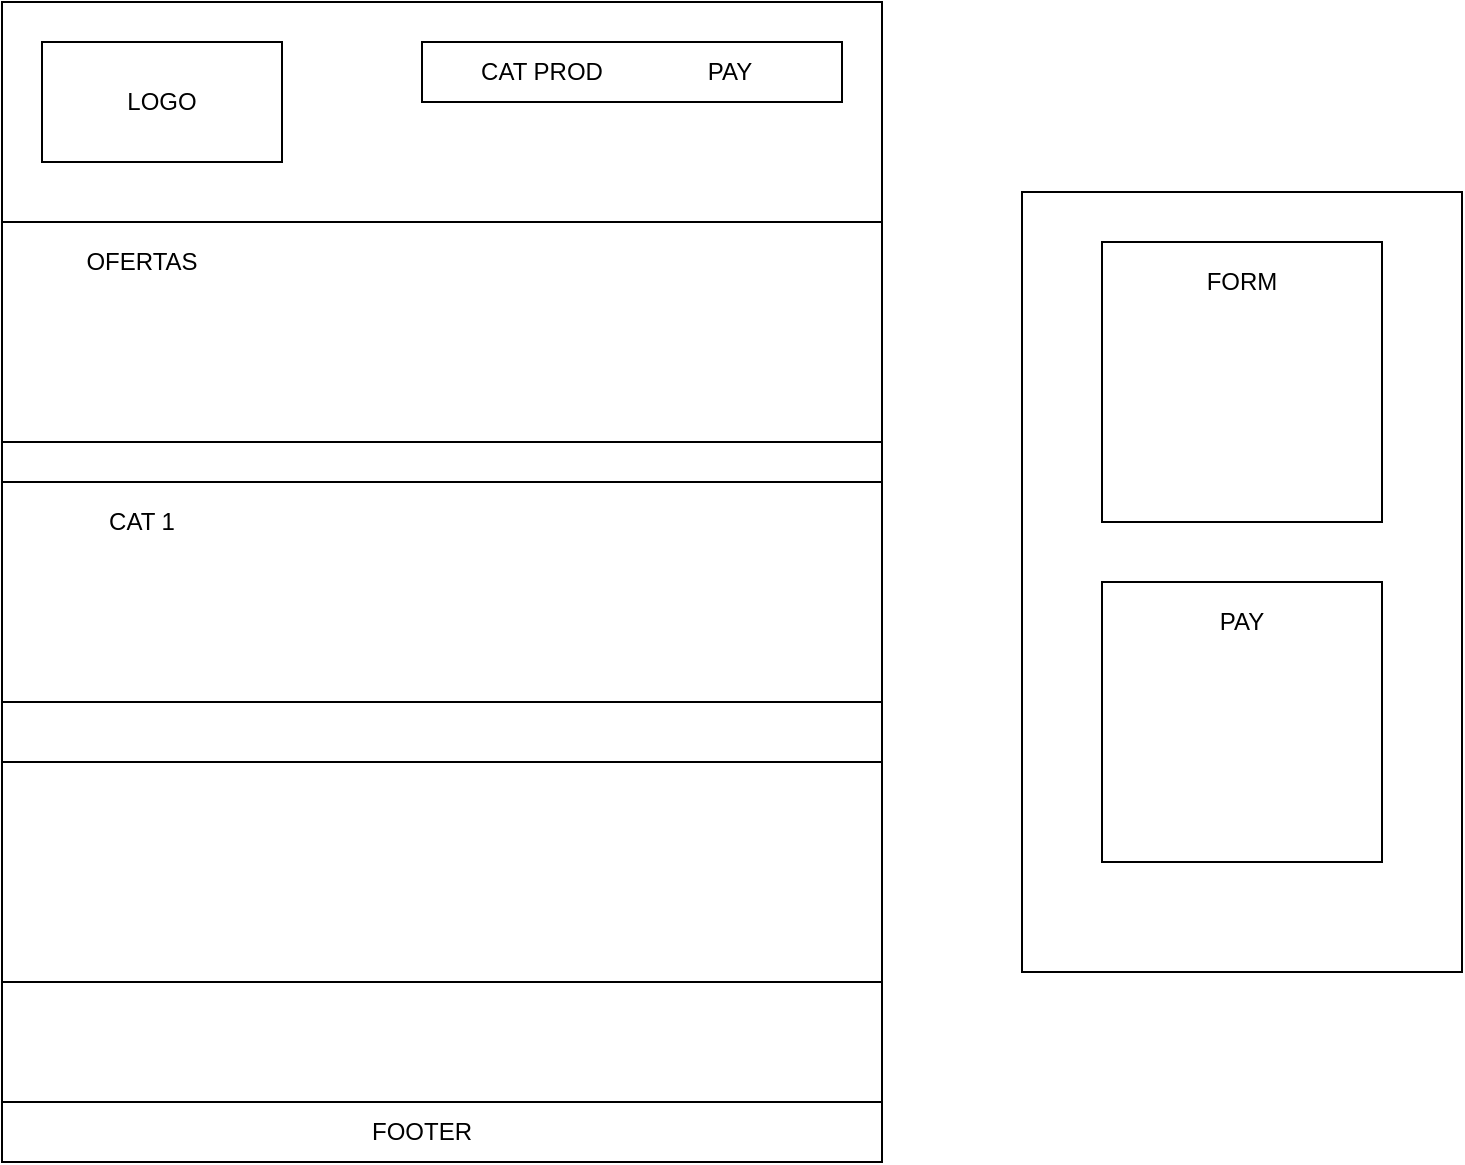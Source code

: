 <mxfile version="13.10.6" type="github">
  <diagram id="Gt5GSjOCIcwdCIrNYP4Z" name="Page-1">
    <mxGraphModel dx="1102" dy="598" grid="1" gridSize="10" guides="1" tooltips="1" connect="1" arrows="1" fold="1" page="1" pageScale="1" pageWidth="827" pageHeight="1169" math="0" shadow="0">
      <root>
        <mxCell id="0" />
        <mxCell id="1" parent="0" />
        <mxCell id="UXfJRt7zyH2M72T4J1LY-1" value="" style="rounded=0;whiteSpace=wrap;html=1;" vertex="1" parent="1">
          <mxGeometry x="30" y="20" width="440" height="580" as="geometry" />
        </mxCell>
        <mxCell id="UXfJRt7zyH2M72T4J1LY-2" value="" style="rounded=0;whiteSpace=wrap;html=1;" vertex="1" parent="1">
          <mxGeometry x="540" y="115" width="220" height="390" as="geometry" />
        </mxCell>
        <mxCell id="UXfJRt7zyH2M72T4J1LY-20" value="" style="rounded=0;whiteSpace=wrap;html=1;" vertex="1" parent="1">
          <mxGeometry x="50" y="40" width="120" height="60" as="geometry" />
        </mxCell>
        <mxCell id="UXfJRt7zyH2M72T4J1LY-21" value="" style="rounded=0;whiteSpace=wrap;html=1;" vertex="1" parent="1">
          <mxGeometry x="240" y="40" width="210" height="30" as="geometry" />
        </mxCell>
        <mxCell id="UXfJRt7zyH2M72T4J1LY-22" value="" style="rounded=0;whiteSpace=wrap;html=1;" vertex="1" parent="1">
          <mxGeometry x="30" y="130" width="440" height="110" as="geometry" />
        </mxCell>
        <mxCell id="UXfJRt7zyH2M72T4J1LY-23" value="" style="rounded=0;whiteSpace=wrap;html=1;" vertex="1" parent="1">
          <mxGeometry x="30" y="260" width="440" height="110" as="geometry" />
        </mxCell>
        <mxCell id="UXfJRt7zyH2M72T4J1LY-24" value="" style="rounded=0;whiteSpace=wrap;html=1;" vertex="1" parent="1">
          <mxGeometry x="30" y="400" width="440" height="110" as="geometry" />
        </mxCell>
        <mxCell id="UXfJRt7zyH2M72T4J1LY-25" value="" style="rounded=0;whiteSpace=wrap;html=1;" vertex="1" parent="1">
          <mxGeometry x="30" y="570" width="440" height="30" as="geometry" />
        </mxCell>
        <mxCell id="UXfJRt7zyH2M72T4J1LY-26" value="" style="whiteSpace=wrap;html=1;aspect=fixed;" vertex="1" parent="1">
          <mxGeometry x="580" y="140" width="140" height="140" as="geometry" />
        </mxCell>
        <mxCell id="UXfJRt7zyH2M72T4J1LY-27" value="" style="whiteSpace=wrap;html=1;aspect=fixed;" vertex="1" parent="1">
          <mxGeometry x="580" y="310" width="140" height="140" as="geometry" />
        </mxCell>
        <mxCell id="UXfJRt7zyH2M72T4J1LY-28" value="FORM" style="text;html=1;strokeColor=none;fillColor=none;align=center;verticalAlign=middle;whiteSpace=wrap;rounded=0;" vertex="1" parent="1">
          <mxGeometry x="630" y="150" width="40" height="20" as="geometry" />
        </mxCell>
        <mxCell id="UXfJRt7zyH2M72T4J1LY-29" value="PAY" style="text;html=1;strokeColor=none;fillColor=none;align=center;verticalAlign=middle;whiteSpace=wrap;rounded=0;" vertex="1" parent="1">
          <mxGeometry x="630" y="320" width="40" height="20" as="geometry" />
        </mxCell>
        <mxCell id="UXfJRt7zyH2M72T4J1LY-31" value="CAT PROD" style="text;html=1;strokeColor=none;fillColor=none;align=center;verticalAlign=middle;whiteSpace=wrap;rounded=0;" vertex="1" parent="1">
          <mxGeometry x="260" y="45" width="80" height="20" as="geometry" />
        </mxCell>
        <mxCell id="UXfJRt7zyH2M72T4J1LY-32" value="PAY" style="text;html=1;strokeColor=none;fillColor=none;align=center;verticalAlign=middle;whiteSpace=wrap;rounded=0;" vertex="1" parent="1">
          <mxGeometry x="374" y="45" width="40" height="20" as="geometry" />
        </mxCell>
        <mxCell id="UXfJRt7zyH2M72T4J1LY-33" value="LOGO" style="text;html=1;strokeColor=none;fillColor=none;align=center;verticalAlign=middle;whiteSpace=wrap;rounded=0;" vertex="1" parent="1">
          <mxGeometry x="70" y="60" width="80" height="20" as="geometry" />
        </mxCell>
        <mxCell id="UXfJRt7zyH2M72T4J1LY-34" value="OFERTAS" style="text;html=1;strokeColor=none;fillColor=none;align=center;verticalAlign=middle;whiteSpace=wrap;rounded=0;" vertex="1" parent="1">
          <mxGeometry x="60" y="140" width="80" height="20" as="geometry" />
        </mxCell>
        <mxCell id="UXfJRt7zyH2M72T4J1LY-35" value="CAT 1" style="text;html=1;strokeColor=none;fillColor=none;align=center;verticalAlign=middle;whiteSpace=wrap;rounded=0;" vertex="1" parent="1">
          <mxGeometry x="60" y="270" width="80" height="20" as="geometry" />
        </mxCell>
        <mxCell id="UXfJRt7zyH2M72T4J1LY-36" value="FOOTER" style="text;html=1;strokeColor=none;fillColor=none;align=center;verticalAlign=middle;whiteSpace=wrap;rounded=0;" vertex="1" parent="1">
          <mxGeometry x="200" y="575" width="80" height="20" as="geometry" />
        </mxCell>
      </root>
    </mxGraphModel>
  </diagram>
</mxfile>

